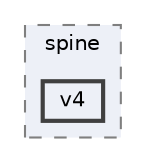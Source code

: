 digraph "external/spine-runtimes/spine-cocos2dx/spine-cocos2dx/src/spine/v4"
{
 // LATEX_PDF_SIZE
  bgcolor="transparent";
  edge [fontname=Helvetica,fontsize=10,labelfontname=Helvetica,labelfontsize=10];
  node [fontname=Helvetica,fontsize=10,shape=box,height=0.2,width=0.4];
  compound=true
  subgraph clusterdir_1b6445057a217f7556114573160fb7f4 {
    graph [ bgcolor="#edf0f7", pencolor="grey50", label="spine", fontname=Helvetica,fontsize=10 style="filled,dashed", URL="dir_1b6445057a217f7556114573160fb7f4.html",tooltip=""]
  dir_140708dd84412b798580589e06589ced [label="v4", fillcolor="#edf0f7", color="grey25", style="filled,bold", URL="dir_140708dd84412b798580589e06589ced.html",tooltip=""];
  }
}

